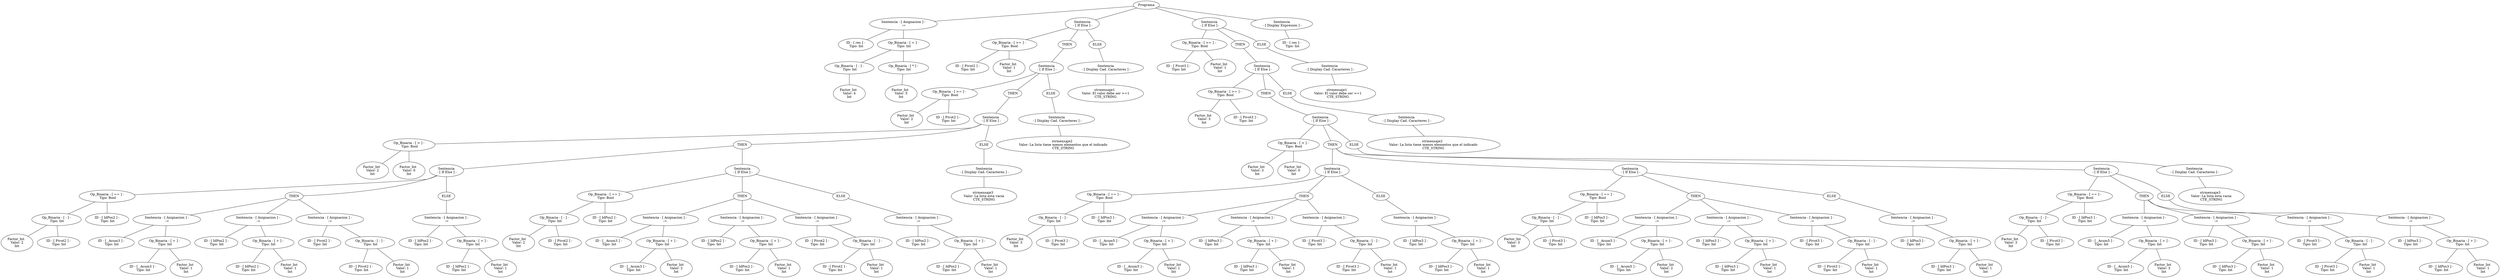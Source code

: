 graph G {nodo_programa[label="Programa"]
nodo_1562941423[label="Sentencia - [ Asignacion ] -
 :="]
nodo_programa--nodo_1562941423
nodo_576509296[label=" ID - [ res ] - 
 Tipo: Int"]
nodo_1562941423--nodo_576509296
nodo_1120226267[label=" Op_Binaria - [ + ] - 
 Tipo: Int"]
nodo_1562941423--nodo_1120226267
nodo_2015561795[label=" Op_Binaria - [ - ] - 
 Tipo: Int"]
nodo_1120226267--nodo_2015561795
nodo_1349494023[label="Sentencia
 - [ If Else ] -"]
nodo_programa--nodo_1349494023
nodo_240244532[label=" Op_Binaria - [ >= ] - 
 Tipo: Bool"]
nodo_1349494023--nodo_240244532
nodo_545074718[label=" ID - [ Pivot2 ] - 
 Tipo: Int"]
nodo_240244532--nodo_545074718
nodo_1691260980[label="Factor_Int  
 Valor: 1 
Int"]
nodo_240244532--nodo_1691260980
nodo_13494940231[label="THEN"]
nodo_1349494023--nodo_13494940231
nodo_1227120183[label="Sentencia
 - [ If Else ] -"]
nodo_13494940231--nodo_1227120183
nodo_1238157392[label=" Op_Binaria - [ >= ] - 
 Tipo: Bool"]
nodo_1227120183--nodo_1238157392
nodo_8917673[label="Factor_Int  
 Valor: 2 
Int"]
nodo_1238157392--nodo_8917673
nodo_269952436[label=" ID - [ Pivot2 ] - 
 Tipo: Int"]
nodo_1238157392--nodo_269952436
nodo_12271201831[label="THEN"]
nodo_1227120183--nodo_12271201831
nodo_2074674279[label="Sentencia
 - [ If Else ] -"]
nodo_12271201831--nodo_2074674279
nodo_1409867018[label=" Op_Binaria - [ > ] - 
 Tipo: Bool"]
nodo_2074674279--nodo_1409867018
nodo_341147768[label="Factor_Int  
 Valor: 2 
Int"]
nodo_1409867018--nodo_341147768
nodo_1028009411[label="Factor_Int  
 Valor: 0 
Int"]
nodo_1409867018--nodo_1028009411
nodo_20746742791[label="THEN"]
nodo_2074674279--nodo_20746742791
nodo_243239984[label="Sentencia
 - [ If Else ] -"]
nodo_20746742791--nodo_243239984
nodo_470671480[label=" Op_Binaria - [ == ] - 
 Tipo: Bool"]
nodo_243239984--nodo_470671480
nodo_610526657[label=" Op_Binaria - [ - ] - 
 Tipo: Int"]
nodo_470671480--nodo_610526657
nodo_684190907[label="Factor_Int  
 Valor: 2 
Int"]
nodo_610526657--nodo_684190907
nodo_1512831903[label=" ID - [ Pivot2 ] - 
 Tipo: Int"]
nodo_610526657--nodo_1512831903
nodo_701943426[label=" ID - [ IdPos2 ] - 
 Tipo: Int"]
nodo_470671480--nodo_701943426
nodo_2432399841[label="THEN"]
nodo_243239984--nodo_2432399841
nodo_304114580[label="Sentencia - [ Asignacion ] -
 :="]
nodo_2432399841--nodo_304114580
nodo_93712223[label=" ID - [ _Acum3 ] - 
 Tipo: Int"]
nodo_304114580--nodo_93712223
nodo_15141745[label=" Op_Binaria - [ + ] - 
 Tipo: Int"]
nodo_304114580--nodo_15141745
nodo_534411057[label=" ID - [ _Acum3 ] - 
 Tipo: Int"]
nodo_15141745--nodo_534411057
nodo_852340188[label="Factor_Int  
 Valor: 1 
Int"]
nodo_15141745--nodo_852340188
nodo_238539669[label="Sentencia - [ Asignacion ] -
 :="]
nodo_2432399841--nodo_238539669
nodo_619850267[label=" ID - [ IdPos2 ] - 
 Tipo: Int"]
nodo_238539669--nodo_619850267
nodo_477499767[label=" Op_Binaria - [ + ] - 
 Tipo: Int"]
nodo_238539669--nodo_477499767
nodo_1348046391[label=" ID - [ IdPos2 ] - 
 Tipo: Int"]
nodo_477499767--nodo_1348046391
nodo_1614959826[label="Factor_Int  
 Valor: 1 
Int"]
nodo_477499767--nodo_1614959826
nodo_1431640115[label="Sentencia - [ Asignacion ] -
 :="]
nodo_2432399841--nodo_1431640115
nodo_2030323271[label=" ID - [ Pivot2 ] - 
 Tipo: Int"]
nodo_1431640115--nodo_2030323271
nodo_1706051430[label=" Op_Binaria - [ - ] - 
 Tipo: Int"]
nodo_1431640115--nodo_1706051430
nodo_396782534[label=" ID - [ Pivot2 ] - 
 Tipo: Int"]
nodo_1706051430--nodo_396782534
nodo_1791978881[label="Factor_Int  
 Valor: 1 
Int"]
nodo_1706051430--nodo_1791978881
nodo_2432399842[label="ELSE"]
nodo_243239984--nodo_2432399842
nodo_824322273[label="Sentencia - [ Asignacion ] -
 :="]
nodo_2432399842--nodo_824322273
nodo_1448002260[label=" ID - [ IdPos2 ] - 
 Tipo: Int"]
nodo_824322273--nodo_1448002260
nodo_1913809792[label=" Op_Binaria - [ + ] - 
 Tipo: Int"]
nodo_824322273--nodo_1913809792
nodo_1671476006[label=" ID - [ IdPos2 ] - 
 Tipo: Int"]
nodo_1913809792--nodo_1671476006
nodo_1130752659[label="Factor_Int  
 Valor: 1 
Int"]
nodo_1913809792--nodo_1130752659
nodo_1662900297[label="Sentencia
 - [ If Else ] -"]
nodo_20746742791--nodo_1662900297
nodo_36893121[label=" Op_Binaria - [ == ] - 
 Tipo: Bool"]
nodo_1662900297--nodo_36893121
nodo_1693272866[label=" Op_Binaria - [ - ] - 
 Tipo: Int"]
nodo_36893121--nodo_1693272866
nodo_145757278[label="Factor_Int  
 Valor: 2 
Int"]
nodo_1693272866--nodo_145757278
nodo_98716305[label=" ID - [ Pivot2 ] - 
 Tipo: Int"]
nodo_1693272866--nodo_98716305
nodo_281743125[label=" ID - [ IdPos2 ] - 
 Tipo: Int"]
nodo_36893121--nodo_281743125
nodo_16629002971[label="THEN"]
nodo_1662900297--nodo_16629002971
nodo_519172725[label="Sentencia - [ Asignacion ] -
 :="]
nodo_16629002971--nodo_519172725
nodo_384501521[label=" ID - [ _Acum3 ] - 
 Tipo: Int"]
nodo_519172725--nodo_384501521
nodo_21655967[label=" Op_Binaria - [ + ] - 
 Tipo: Int"]
nodo_519172725--nodo_21655967
nodo_1227973892[label=" ID - [ _Acum3 ] - 
 Tipo: Int"]
nodo_21655967--nodo_1227973892
nodo_1703801427[label="Factor_Int  
 Valor: 2 
Int"]
nodo_21655967--nodo_1703801427
nodo_1489126413[label="Sentencia - [ Asignacion ] -
 :="]
nodo_16629002971--nodo_1489126413
nodo_375329675[label=" ID - [ IdPos2 ] - 
 Tipo: Int"]
nodo_1489126413--nodo_375329675
nodo_1154178646[label=" Op_Binaria - [ + ] - 
 Tipo: Int"]
nodo_1489126413--nodo_1154178646
nodo_110103182[label=" ID - [ IdPos2 ] - 
 Tipo: Int"]
nodo_1154178646--nodo_110103182
nodo_1278788733[label="Factor_Int  
 Valor: 1 
Int"]
nodo_1154178646--nodo_1278788733
nodo_571819322[label="Sentencia - [ Asignacion ] -
 :="]
nodo_16629002971--nodo_571819322
nodo_1009944256[label=" ID - [ Pivot2 ] - 
 Tipo: Int"]
nodo_571819322--nodo_1009944256
nodo_980430770[label=" Op_Binaria - [ - ] - 
 Tipo: Int"]
nodo_571819322--nodo_980430770
nodo_820060077[label=" ID - [ Pivot2 ] - 
 Tipo: Int"]
nodo_980430770--nodo_820060077
nodo_953524254[label="Factor_Int  
 Valor: 1 
Int"]
nodo_980430770--nodo_953524254
nodo_16629002972[label="ELSE"]
nodo_1662900297--nodo_16629002972
nodo_284767554[label="Sentencia - [ Asignacion ] -
 :="]
nodo_16629002972--nodo_284767554
nodo_726635856[label=" ID - [ IdPos2 ] - 
 Tipo: Int"]
nodo_284767554--nodo_726635856
nodo_334232547[label=" Op_Binaria - [ + ] - 
 Tipo: Int"]
nodo_284767554--nodo_334232547
nodo_103509200[label=" ID - [ IdPos2 ] - 
 Tipo: Int"]
nodo_334232547--nodo_103509200
nodo_1596000882[label="Factor_Int  
 Valor: 1 
Int"]
nodo_334232547--nodo_1596000882
nodo_20746742792[label="ELSE"]
nodo_2074674279--nodo_20746742792
nodo_143909331[label="Sentencia
 - [ Display Cad. Caracteres ] -"]
nodo_20746742792--nodo_143909331
nodo_1147873217[label="strmensaje3  
 Valor: La lista esta vacia 
CTE_STRING"]
nodo_143909331--nodo_1147873217
nodo_12271201832[label="ELSE"]
nodo_1227120183--nodo_12271201832
nodo_435916400[label="Sentencia
 - [ Display Cad. Caracteres ] -"]
nodo_12271201832--nodo_435916400
nodo_1314813351[label="strmensaje2  
 Valor: La lista tiene menos elementos que el indicado 
CTE_STRING"]
nodo_435916400--nodo_1314813351
nodo_13494940232[label="ELSE"]
nodo_1349494023--nodo_13494940232
nodo_1507104966[label="Sentencia
 - [ Display Cad. Caracteres ] -"]
nodo_13494940232--nodo_1507104966
nodo_1151133970[label="strmensaje1  
 Valor: El valor debe ser >=1 
CTE_STRING"]
nodo_1507104966--nodo_1151133970
nodo_860480229[label="Factor_Int  
 Valor: 4 
Int"]
nodo_2015561795--nodo_860480229
nodo_1422345278[label=" Op_Binaria - [ * ] - 
 Tipo: Int"]
nodo_1120226267--nodo_1422345278
nodo_22112255[label="Sentencia
 - [ If Else ] -"]
nodo_programa--nodo_22112255
nodo_1008720191[label=" Op_Binaria - [ >= ] - 
 Tipo: Bool"]
nodo_22112255--nodo_1008720191
nodo_1106277586[label=" ID - [ Pivot3 ] - 
 Tipo: Int"]
nodo_1008720191--nodo_1106277586
nodo_1653068167[label="Factor_Int  
 Valor: 1 
Int"]
nodo_1008720191--nodo_1653068167
nodo_221122551[label="THEN"]
nodo_22112255--nodo_221122551
nodo_1751334071[label="Sentencia
 - [ If Else ] -"]
nodo_221122551--nodo_1751334071
nodo_720881317[label=" Op_Binaria - [ >= ] - 
 Tipo: Bool"]
nodo_1751334071--nodo_720881317
nodo_1751347661[label="Factor_Int  
 Valor: 3 
Int"]
nodo_720881317--nodo_1751347661
nodo_884248239[label=" ID - [ Pivot3 ] - 
 Tipo: Int"]
nodo_720881317--nodo_884248239
nodo_17513340711[label="THEN"]
nodo_1751334071--nodo_17513340711
nodo_1162054154[label="Sentencia
 - [ If Else ] -"]
nodo_17513340711--nodo_1162054154
nodo_1360375529[label=" Op_Binaria - [ > ] - 
 Tipo: Bool"]
nodo_1162054154--nodo_1360375529
nodo_571162655[label="Factor_Int  
 Valor: 3 
Int"]
nodo_1360375529--nodo_571162655
nodo_844788487[label="Factor_Int  
 Valor: 0 
Int"]
nodo_1360375529--nodo_844788487
nodo_11620541541[label="THEN"]
nodo_1162054154--nodo_11620541541
nodo_1796254876[label="Sentencia
 - [ If Else ] -"]
nodo_11620541541--nodo_1796254876
nodo_386807281[label=" Op_Binaria - [ == ] - 
 Tipo: Bool"]
nodo_1796254876--nodo_386807281
nodo_1870501047[label=" Op_Binaria - [ - ] - 
 Tipo: Int"]
nodo_386807281--nodo_1870501047
nodo_249430036[label="Factor_Int  
 Valor: 3 
Int"]
nodo_1870501047--nodo_249430036
nodo_1623468319[label=" ID - [ Pivot3 ] - 
 Tipo: Int"]
nodo_1870501047--nodo_1623468319
nodo_109259083[label=" ID - [ IdPos3 ] - 
 Tipo: Int"]
nodo_386807281--nodo_109259083
nodo_17962548761[label="THEN"]
nodo_1796254876--nodo_17962548761
nodo_89709824[label="Sentencia - [ Asignacion ] -
 :="]
nodo_17962548761--nodo_89709824
nodo_2079892255[label=" ID - [ _Acum5 ] - 
 Tipo: Int"]
nodo_89709824--nodo_2079892255
nodo_985002414[label=" Op_Binaria - [ + ] - 
 Tipo: Int"]
nodo_89709824--nodo_985002414
nodo_627269314[label=" ID - [ _Acum5 ] - 
 Tipo: Int"]
nodo_985002414--nodo_627269314
nodo_970752437[label="Factor_Int  
 Valor: 1 
Int"]
nodo_985002414--nodo_970752437
nodo_1712334771[label="Sentencia - [ Asignacion ] -
 :="]
nodo_17962548761--nodo_1712334771
nodo_1481543733[label=" ID - [ IdPos3 ] - 
 Tipo: Int"]
nodo_1712334771--nodo_1481543733
nodo_1298346515[label=" Op_Binaria - [ + ] - 
 Tipo: Int"]
nodo_1712334771--nodo_1298346515
nodo_1917448243[label=" ID - [ IdPos3 ] - 
 Tipo: Int"]
nodo_1298346515--nodo_1917448243
nodo_360934518[label="Factor_Int  
 Valor: 1 
Int"]
nodo_1298346515--nodo_360934518
nodo_971016651[label="Sentencia - [ Asignacion ] -
 :="]
nodo_17962548761--nodo_971016651
nodo_1841813326[label=" ID - [ Pivot3 ] - 
 Tipo: Int"]
nodo_971016651--nodo_1841813326
nodo_1345481389[label=" Op_Binaria - [ - ] - 
 Tipo: Int"]
nodo_971016651--nodo_1345481389
nodo_1583107073[label=" ID - [ Pivot3 ] - 
 Tipo: Int"]
nodo_1345481389--nodo_1583107073
nodo_1674524880[label="Factor_Int  
 Valor: 1 
Int"]
nodo_1345481389--nodo_1674524880
nodo_17962548762[label="ELSE"]
nodo_1796254876--nodo_17962548762
nodo_811724352[label="Sentencia - [ Asignacion ] -
 :="]
nodo_17962548762--nodo_811724352
nodo_1933942243[label=" ID - [ IdPos3 ] - 
 Tipo: Int"]
nodo_811724352--nodo_1933942243
nodo_1338375118[label=" Op_Binaria - [ + ] - 
 Tipo: Int"]
nodo_811724352--nodo_1338375118
nodo_1440105310[label=" ID - [ IdPos3 ] - 
 Tipo: Int"]
nodo_1338375118--nodo_1440105310
nodo_1786426442[label="Factor_Int  
 Valor: 1 
Int"]
nodo_1338375118--nodo_1786426442
nodo_890209891[label="Sentencia
 - [ If Else ] -"]
nodo_11620541541--nodo_890209891
nodo_1433669767[label=" Op_Binaria - [ == ] - 
 Tipo: Bool"]
nodo_890209891--nodo_1433669767
nodo_845112772[label=" Op_Binaria - [ - ] - 
 Tipo: Int"]
nodo_1433669767--nodo_845112772
nodo_230182689[label="Factor_Int  
 Valor: 3 
Int"]
nodo_845112772--nodo_230182689
nodo_1154350187[label=" ID - [ Pivot3 ] - 
 Tipo: Int"]
nodo_845112772--nodo_1154350187
nodo_835206237[label=" ID - [ IdPos3 ] - 
 Tipo: Int"]
nodo_1433669767--nodo_835206237
nodo_8902098911[label="THEN"]
nodo_890209891--nodo_8902098911
nodo_2028998373[label="Sentencia - [ Asignacion ] -
 :="]
nodo_8902098911--nodo_2028998373
nodo_931039133[label=" ID - [ _Acum5 ] - 
 Tipo: Int"]
nodo_2028998373--nodo_931039133
nodo_486214589[label=" Op_Binaria - [ + ] - 
 Tipo: Int"]
nodo_2028998373--nodo_486214589
nodo_1822549675[label=" ID - [ _Acum5 ] - 
 Tipo: Int"]
nodo_486214589--nodo_1822549675
nodo_743128097[label="Factor_Int  
 Valor: 2 
Int"]
nodo_486214589--nodo_743128097
nodo_350116604[label="Sentencia - [ Asignacion ] -
 :="]
nodo_8902098911--nodo_350116604
nodo_1465873813[label=" ID - [ IdPos3 ] - 
 Tipo: Int"]
nodo_350116604--nodo_1465873813
nodo_331164192[label=" Op_Binaria - [ + ] - 
 Tipo: Int"]
nodo_350116604--nodo_331164192
nodo_1892291138[label=" ID - [ IdPos3 ] - 
 Tipo: Int"]
nodo_331164192--nodo_1892291138
nodo_371568413[label="Factor_Int  
 Valor: 1 
Int"]
nodo_331164192--nodo_371568413
nodo_989500305[label="Sentencia - [ Asignacion ] -
 :="]
nodo_8902098911--nodo_989500305
nodo_1080836804[label=" ID - [ Pivot3 ] - 
 Tipo: Int"]
nodo_989500305--nodo_1080836804
nodo_1611923593[label=" Op_Binaria - [ - ] - 
 Tipo: Int"]
nodo_989500305--nodo_1611923593
nodo_1542588113[label=" ID - [ Pivot3 ] - 
 Tipo: Int"]
nodo_1611923593--nodo_1542588113
nodo_905605157[label="Factor_Int  
 Valor: 1 
Int"]
nodo_1611923593--nodo_905605157
nodo_8902098912[label="ELSE"]
nodo_890209891--nodo_8902098912
nodo_388132412[label="Sentencia - [ Asignacion ] -
 :="]
nodo_8902098912--nodo_388132412
nodo_1467098137[label=" ID - [ IdPos3 ] - 
 Tipo: Int"]
nodo_388132412--nodo_1467098137
nodo_477983912[label=" Op_Binaria - [ + ] - 
 Tipo: Int"]
nodo_388132412--nodo_477983912
nodo_2061522010[label=" ID - [ IdPos3 ] - 
 Tipo: Int"]
nodo_477983912--nodo_2061522010
nodo_2117572276[label="Factor_Int  
 Valor: 1 
Int"]
nodo_477983912--nodo_2117572276
nodo_941827975[label="Sentencia
 - [ If Else ] -"]
nodo_11620541541--nodo_941827975
nodo_1326238751[label=" Op_Binaria - [ == ] - 
 Tipo: Bool"]
nodo_941827975--nodo_1326238751
nodo_934679328[label=" Op_Binaria - [ - ] - 
 Tipo: Int"]
nodo_1326238751--nodo_934679328
nodo_1979097428[label="Factor_Int  
 Valor: 3 
Int"]
nodo_934679328--nodo_1979097428
nodo_1422442354[label=" ID - [ Pivot3 ] - 
 Tipo: Int"]
nodo_934679328--nodo_1422442354
nodo_2098068928[label=" ID - [ IdPos3 ] - 
 Tipo: Int"]
nodo_1326238751--nodo_2098068928
nodo_9418279751[label="THEN"]
nodo_941827975--nodo_9418279751
nodo_2057686610[label="Sentencia - [ Asignacion ] -
 :="]
nodo_9418279751--nodo_2057686610
nodo_974728275[label=" ID - [ _Acum5 ] - 
 Tipo: Int"]
nodo_2057686610--nodo_974728275
nodo_733685581[label=" Op_Binaria - [ + ] - 
 Tipo: Int"]
nodo_2057686610--nodo_733685581
nodo_961166343[label=" ID - [ _Acum5 ] - 
 Tipo: Int"]
nodo_733685581--nodo_961166343
nodo_1756725963[label="Factor_Int  
 Valor: 3 
Int"]
nodo_733685581--nodo_1756725963
nodo_1833546274[label="Sentencia - [ Asignacion ] -
 :="]
nodo_9418279751--nodo_1833546274
nodo_507601004[label=" ID - [ IdPos3 ] - 
 Tipo: Int"]
nodo_1833546274--nodo_507601004
nodo_1815264678[label=" Op_Binaria - [ + ] - 
 Tipo: Int"]
nodo_1833546274--nodo_1815264678
nodo_82845219[label=" ID - [ IdPos3 ] - 
 Tipo: Int"]
nodo_1815264678--nodo_82845219
nodo_612918333[label="Factor_Int  
 Valor: 1 
Int"]
nodo_1815264678--nodo_612918333
nodo_828322496[label="Sentencia - [ Asignacion ] -
 :="]
nodo_9418279751--nodo_828322496
nodo_1215915712[label=" ID - [ Pivot3 ] - 
 Tipo: Int"]
nodo_828322496--nodo_1215915712
nodo_1291614442[label=" Op_Binaria - [ - ] - 
 Tipo: Int"]
nodo_828322496--nodo_1291614442
nodo_733107396[label=" ID - [ Pivot3 ] - 
 Tipo: Int"]
nodo_1291614442--nodo_733107396
nodo_1672723008[label="Factor_Int  
 Valor: 1 
Int"]
nodo_1291614442--nodo_1672723008
nodo_9418279752[label="ELSE"]
nodo_941827975--nodo_9418279752
nodo_1627365264[label="Sentencia - [ Asignacion ] -
 :="]
nodo_9418279752--nodo_1627365264
nodo_1332445261[label=" ID - [ IdPos3 ] - 
 Tipo: Int"]
nodo_1627365264--nodo_1332445261
nodo_1984362768[label=" Op_Binaria - [ + ] - 
 Tipo: Int"]
nodo_1627365264--nodo_1984362768
nodo_148454434[label=" ID - [ IdPos3 ] - 
 Tipo: Int"]
nodo_1984362768--nodo_148454434
nodo_340140470[label="Factor_Int  
 Valor: 1 
Int"]
nodo_1984362768--nodo_340140470
nodo_11620541542[label="ELSE"]
nodo_1162054154--nodo_11620541542
nodo_129807003[label="Sentencia
 - [ Display Cad. Caracteres ] -"]
nodo_11620541542--nodo_129807003
nodo_1190348037[label="strmensaje3  
 Valor: La lista esta vacia 
CTE_STRING"]
nodo_129807003--nodo_1190348037
nodo_17513340712[label="ELSE"]
nodo_1751334071--nodo_17513340712
nodo_118114773[label="Sentencia
 - [ Display Cad. Caracteres ] -"]
nodo_17513340712--nodo_118114773
nodo_585405203[label="strmensaje2  
 Valor: La lista tiene menos elementos que el indicado 
CTE_STRING"]
nodo_118114773--nodo_585405203
nodo_221122552[label="ELSE"]
nodo_22112255--nodo_221122552
nodo_1076807102[label="Sentencia
 - [ Display Cad. Caracteres ] -"]
nodo_221122552--nodo_1076807102
nodo_480869331[label="strmensaje1  
 Valor: El valor debe ser >=1 
CTE_STRING"]
nodo_1076807102--nodo_480869331
nodo_1011115738[label="Factor_Int  
 Valor: 5 
Int"]
nodo_1422345278--nodo_1011115738
nodo_1403107382[label="Sentencia
 - [ Display Expresion ] -"]
nodo_programa--nodo_1403107382
nodo_1026157849[label=" ID - [ res ] - 
 Tipo: Int"]
nodo_1403107382--nodo_1026157849
}
